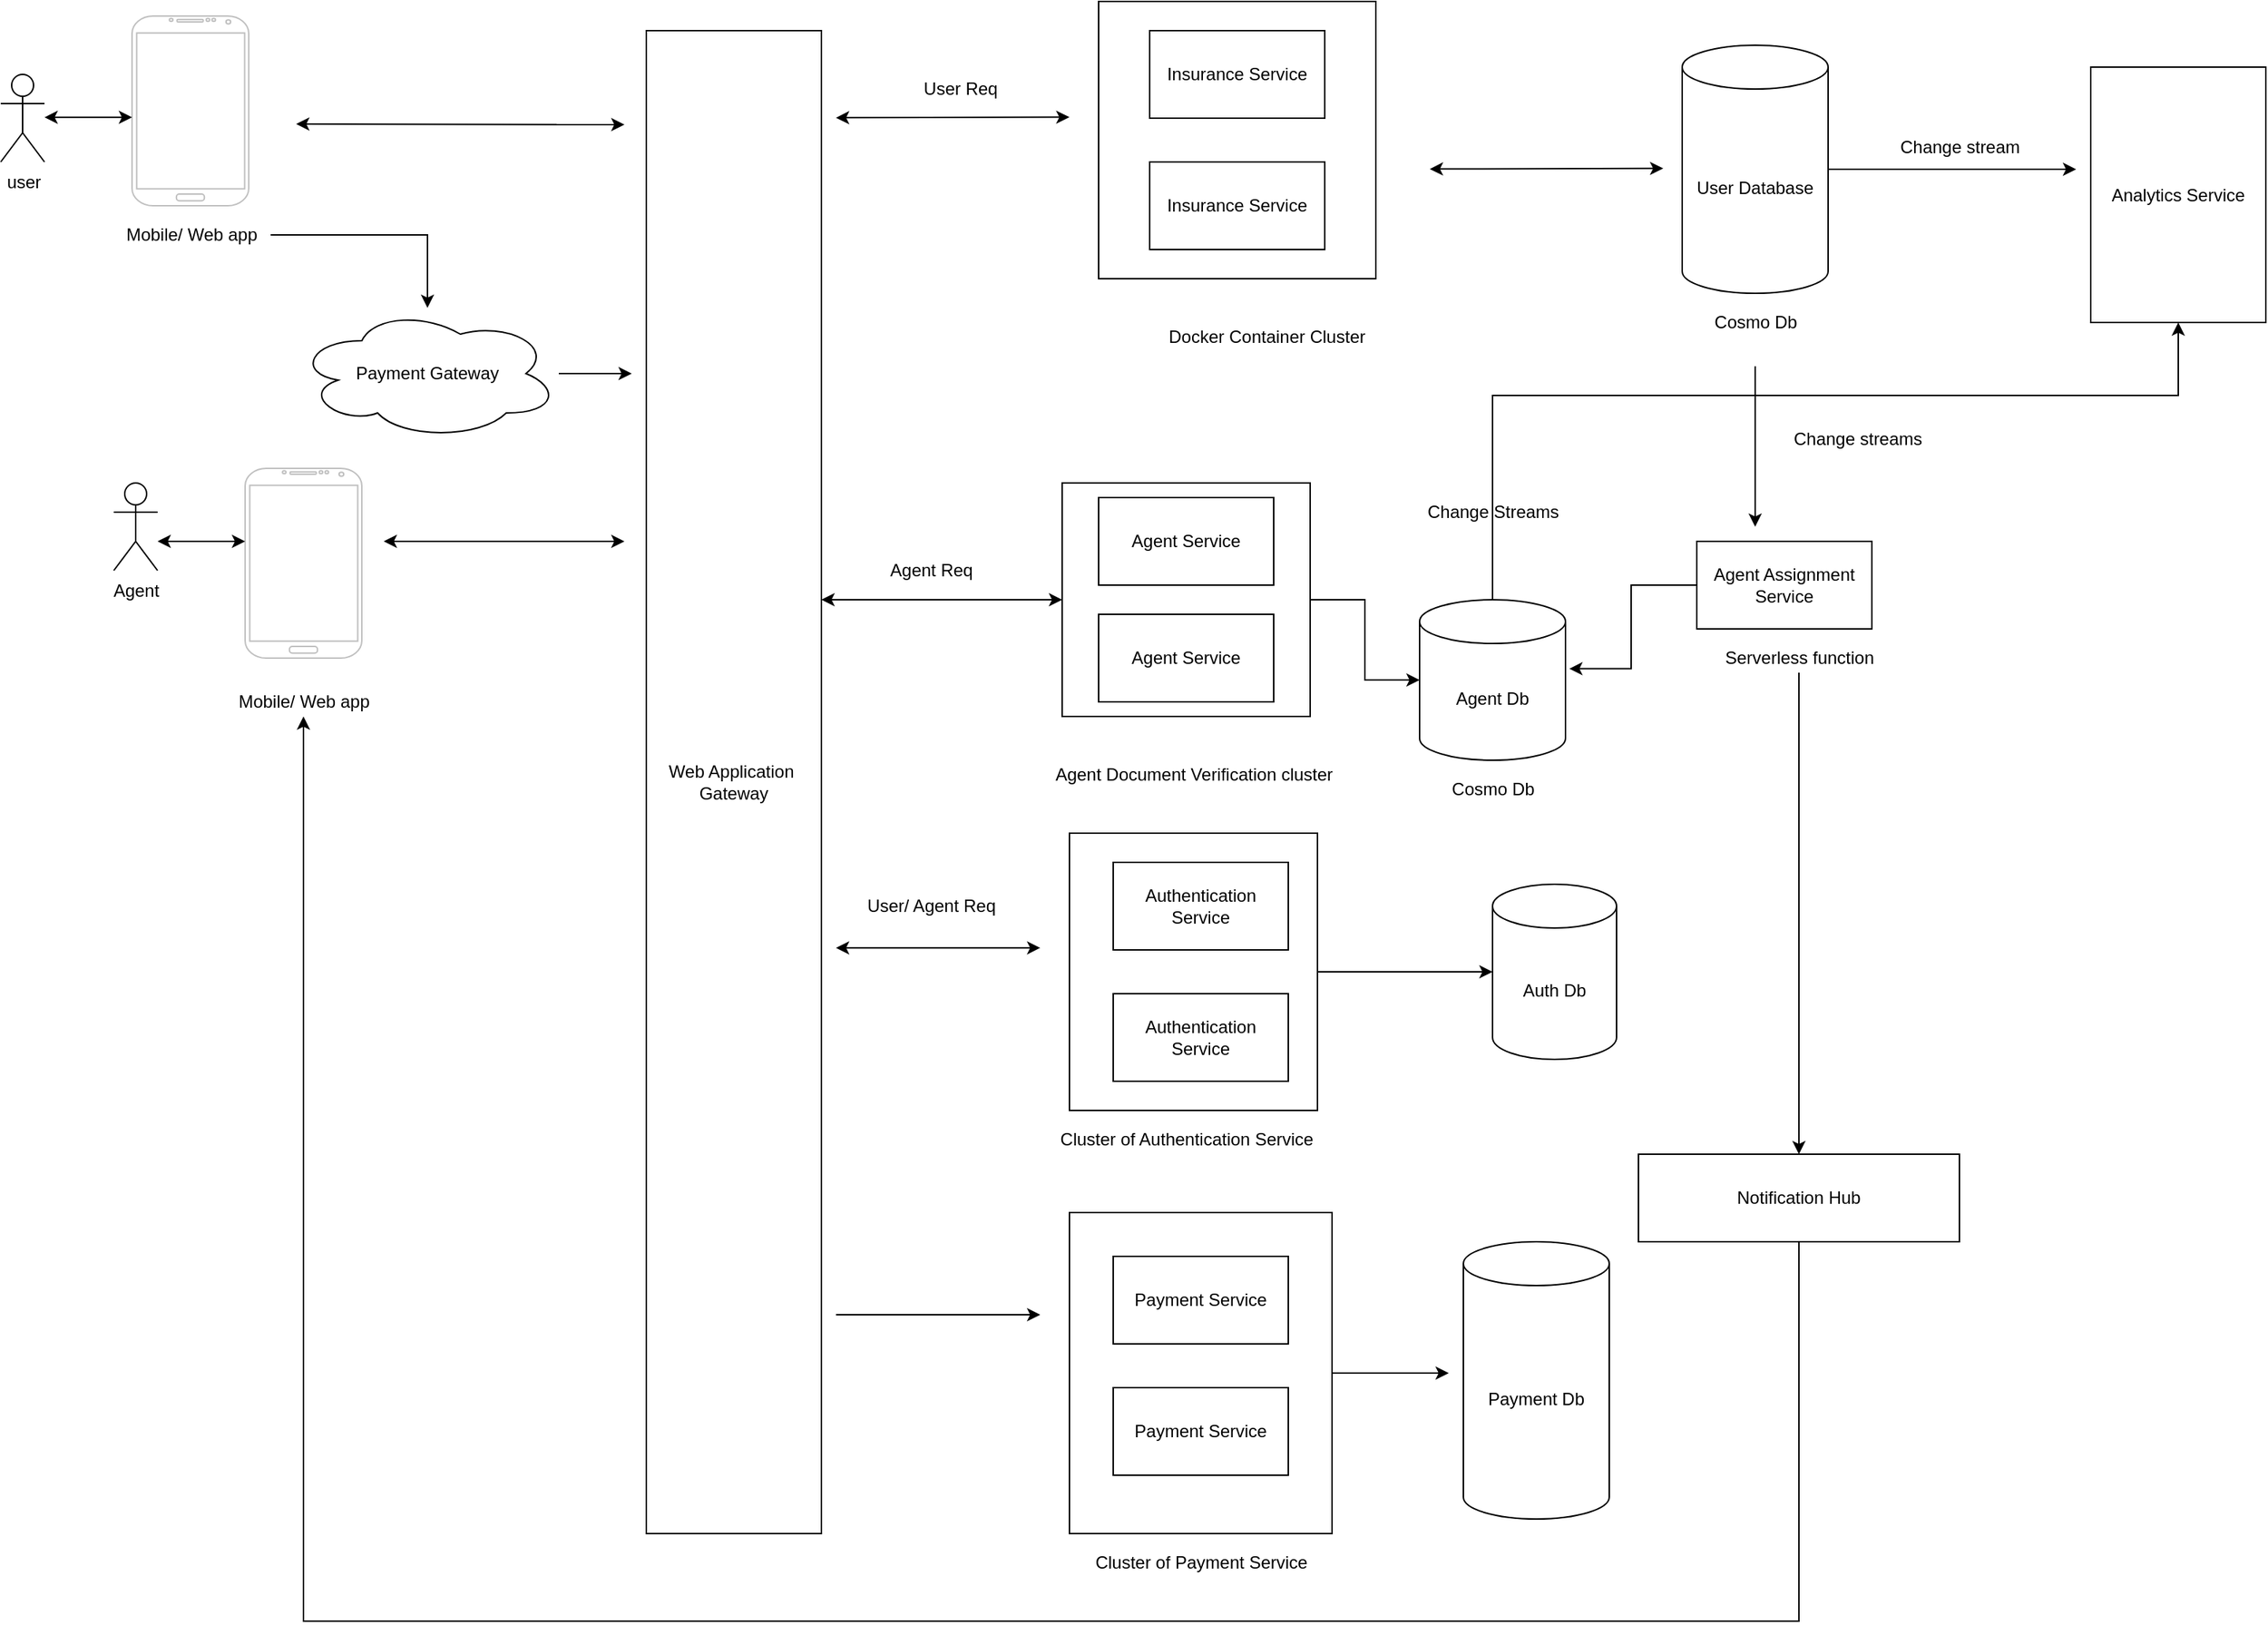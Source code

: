 <mxfile version="13.9.3" type="github"><diagram id="NyFHBG3tS3DJJaAHor2m" name="Page-1"><mxGraphModel dx="2464" dy="893" grid="1" gridSize="10" guides="1" tooltips="1" connect="1" arrows="1" fold="1" page="1" pageScale="1" pageWidth="827" pageHeight="1169" math="0" shadow="0"><root><mxCell id="0"/><mxCell id="1" parent="0"/><mxCell id="523bSIM_VYliNhW8W_xu-4" value="Web Application&amp;nbsp;&lt;br&gt;Gateway" style="rounded=0;whiteSpace=wrap;html=1;" vertex="1" parent="1"><mxGeometry x="290" y="50" width="120" height="1030" as="geometry"/></mxCell><mxCell id="523bSIM_VYliNhW8W_xu-5" value="user&lt;br&gt;" style="shape=umlActor;verticalLabelPosition=bottom;verticalAlign=top;html=1;outlineConnect=0;" vertex="1" parent="1"><mxGeometry x="-152.5" y="80" width="30" height="60" as="geometry"/></mxCell><mxCell id="523bSIM_VYliNhW8W_xu-6" value="" style="verticalLabelPosition=bottom;verticalAlign=top;html=1;shadow=0;dashed=0;strokeWidth=1;shape=mxgraph.android.phone2;strokeColor=#c0c0c0;" vertex="1" parent="1"><mxGeometry x="-62.5" y="40" width="80" height="130" as="geometry"/></mxCell><mxCell id="523bSIM_VYliNhW8W_xu-47" style="edgeStyle=orthogonalEdgeStyle;rounded=0;orthogonalLoop=1;jettySize=auto;html=1;" edge="1" parent="1" source="523bSIM_VYliNhW8W_xu-7" target="523bSIM_VYliNhW8W_xu-46"><mxGeometry relative="1" as="geometry"/></mxCell><mxCell id="523bSIM_VYliNhW8W_xu-7" value="Mobile/ Web app" style="text;html=1;align=center;verticalAlign=middle;resizable=0;points=[];autosize=1;" vertex="1" parent="1"><mxGeometry x="-77.5" y="180" width="110" height="20" as="geometry"/></mxCell><mxCell id="523bSIM_VYliNhW8W_xu-9" value="" style="endArrow=classic;startArrow=classic;html=1;" edge="1" parent="1"><mxGeometry width="50" height="50" relative="1" as="geometry"><mxPoint x="-122.5" y="109.41" as="sourcePoint"/><mxPoint x="-62.5" y="109.41" as="targetPoint"/></mxGeometry></mxCell><mxCell id="523bSIM_VYliNhW8W_xu-10" value="" style="endArrow=classic;startArrow=classic;html=1;" edge="1" parent="1"><mxGeometry width="50" height="50" relative="1" as="geometry"><mxPoint x="50" y="114" as="sourcePoint"/><mxPoint x="275" y="114.41" as="targetPoint"/></mxGeometry></mxCell><mxCell id="523bSIM_VYliNhW8W_xu-11" value="Agent" style="shape=umlActor;verticalLabelPosition=bottom;verticalAlign=top;html=1;outlineConnect=0;" vertex="1" parent="1"><mxGeometry x="-75" y="360" width="30" height="60" as="geometry"/></mxCell><mxCell id="523bSIM_VYliNhW8W_xu-13" value="" style="verticalLabelPosition=bottom;verticalAlign=top;html=1;shadow=0;dashed=0;strokeWidth=1;shape=mxgraph.android.phone2;strokeColor=#c0c0c0;" vertex="1" parent="1"><mxGeometry x="15" y="350" width="80" height="130" as="geometry"/></mxCell><mxCell id="523bSIM_VYliNhW8W_xu-15" value="" style="endArrow=classic;startArrow=classic;html=1;" edge="1" parent="1"><mxGeometry width="50" height="50" relative="1" as="geometry"><mxPoint x="-45" y="400.0" as="sourcePoint"/><mxPoint x="15" y="400.0" as="targetPoint"/></mxGeometry></mxCell><mxCell id="523bSIM_VYliNhW8W_xu-16" value="" style="endArrow=classic;startArrow=classic;html=1;" edge="1" parent="1"><mxGeometry width="50" height="50" relative="1" as="geometry"><mxPoint x="110" y="400" as="sourcePoint"/><mxPoint x="275" y="400.0" as="targetPoint"/></mxGeometry></mxCell><mxCell id="523bSIM_VYliNhW8W_xu-17" value="Mobile/ Web app" style="text;html=1;align=center;verticalAlign=middle;resizable=0;points=[];autosize=1;" vertex="1" parent="1"><mxGeometry y="500" width="110" height="20" as="geometry"/></mxCell><mxCell id="523bSIM_VYliNhW8W_xu-19" value="" style="endArrow=classic;startArrow=classic;html=1;entryX=0;entryY=0.5;entryDx=0;entryDy=0;" edge="1" parent="1" target="523bSIM_VYliNhW8W_xu-49"><mxGeometry width="50" height="50" relative="1" as="geometry"><mxPoint x="410" y="440" as="sourcePoint"/><mxPoint x="550" y="450" as="targetPoint"/></mxGeometry></mxCell><mxCell id="523bSIM_VYliNhW8W_xu-20" value="Agent Req" style="text;html=1;align=center;verticalAlign=middle;resizable=0;points=[];autosize=1;" vertex="1" parent="1"><mxGeometry x="450" y="410" width="70" height="20" as="geometry"/></mxCell><mxCell id="523bSIM_VYliNhW8W_xu-21" value="" style="endArrow=classic;startArrow=classic;html=1;" edge="1" parent="1"><mxGeometry width="50" height="50" relative="1" as="geometry"><mxPoint x="420" y="109.7" as="sourcePoint"/><mxPoint x="580" y="109.29" as="targetPoint"/></mxGeometry></mxCell><mxCell id="523bSIM_VYliNhW8W_xu-22" value="User Req" style="text;html=1;align=center;verticalAlign=middle;resizable=0;points=[];autosize=1;" vertex="1" parent="1"><mxGeometry x="470" y="80" width="70" height="20" as="geometry"/></mxCell><mxCell id="523bSIM_VYliNhW8W_xu-23" value="" style="whiteSpace=wrap;html=1;aspect=fixed;" vertex="1" parent="1"><mxGeometry x="600" y="30" width="190" height="190" as="geometry"/></mxCell><mxCell id="523bSIM_VYliNhW8W_xu-24" value="Insurance Service" style="rounded=0;whiteSpace=wrap;html=1;" vertex="1" parent="1"><mxGeometry x="635" y="50" width="120" height="60" as="geometry"/></mxCell><mxCell id="523bSIM_VYliNhW8W_xu-25" value="Insurance Service" style="rounded=0;whiteSpace=wrap;html=1;" vertex="1" parent="1"><mxGeometry x="635" y="140" width="120" height="60" as="geometry"/></mxCell><mxCell id="523bSIM_VYliNhW8W_xu-28" value="" style="endArrow=classic;startArrow=classic;html=1;" edge="1" parent="1"><mxGeometry width="50" height="50" relative="1" as="geometry"><mxPoint x="827" y="144.82" as="sourcePoint"/><mxPoint x="987" y="144.41" as="targetPoint"/></mxGeometry></mxCell><mxCell id="523bSIM_VYliNhW8W_xu-29" value="Docker Container Cluster" style="text;html=1;align=center;verticalAlign=middle;resizable=0;points=[];autosize=1;" vertex="1" parent="1"><mxGeometry x="640" y="250" width="150" height="20" as="geometry"/></mxCell><mxCell id="523bSIM_VYliNhW8W_xu-31" style="edgeStyle=orthogonalEdgeStyle;rounded=0;orthogonalLoop=1;jettySize=auto;html=1;" edge="1" parent="1"><mxGeometry relative="1" as="geometry"><mxPoint x="1050" y="390" as="targetPoint"/><mxPoint x="1050" y="280" as="sourcePoint"/></mxGeometry></mxCell><mxCell id="523bSIM_VYliNhW8W_xu-54" style="edgeStyle=orthogonalEdgeStyle;rounded=0;orthogonalLoop=1;jettySize=auto;html=1;" edge="1" parent="1" source="523bSIM_VYliNhW8W_xu-30"><mxGeometry relative="1" as="geometry"><mxPoint x="1270" y="145" as="targetPoint"/></mxGeometry></mxCell><mxCell id="523bSIM_VYliNhW8W_xu-30" value="User Database" style="shape=cylinder3;whiteSpace=wrap;html=1;boundedLbl=1;backgroundOutline=1;size=15;" vertex="1" parent="1"><mxGeometry x="1000" y="60" width="100" height="170" as="geometry"/></mxCell><mxCell id="523bSIM_VYliNhW8W_xu-39" style="edgeStyle=orthogonalEdgeStyle;rounded=0;orthogonalLoop=1;jettySize=auto;html=1;entryX=1.026;entryY=0.43;entryDx=0;entryDy=0;entryPerimeter=0;" edge="1" parent="1" source="523bSIM_VYliNhW8W_xu-32" target="523bSIM_VYliNhW8W_xu-34"><mxGeometry relative="1" as="geometry"/></mxCell><mxCell id="523bSIM_VYliNhW8W_xu-32" value="Agent Assignment Service" style="rounded=0;whiteSpace=wrap;html=1;" vertex="1" parent="1"><mxGeometry x="1010" y="400" width="120" height="60" as="geometry"/></mxCell><mxCell id="523bSIM_VYliNhW8W_xu-57" style="edgeStyle=orthogonalEdgeStyle;rounded=0;orthogonalLoop=1;jettySize=auto;html=1;" edge="1" parent="1" source="523bSIM_VYliNhW8W_xu-34" target="523bSIM_VYliNhW8W_xu-55"><mxGeometry relative="1" as="geometry"><mxPoint x="920" y="420" as="targetPoint"/><Array as="points"><mxPoint x="870" y="300"/><mxPoint x="1340" y="300"/></Array></mxGeometry></mxCell><mxCell id="523bSIM_VYliNhW8W_xu-34" value="Agent Db" style="shape=cylinder3;whiteSpace=wrap;html=1;boundedLbl=1;backgroundOutline=1;size=15;" vertex="1" parent="1"><mxGeometry x="820" y="440" width="100" height="110" as="geometry"/></mxCell><mxCell id="523bSIM_VYliNhW8W_xu-42" style="edgeStyle=orthogonalEdgeStyle;rounded=0;orthogonalLoop=1;jettySize=auto;html=1;entryX=0.5;entryY=0;entryDx=0;entryDy=0;" edge="1" parent="1" source="523bSIM_VYliNhW8W_xu-36" target="523bSIM_VYliNhW8W_xu-43"><mxGeometry relative="1" as="geometry"><mxPoint x="1080.0" y="570" as="targetPoint"/></mxGeometry></mxCell><mxCell id="523bSIM_VYliNhW8W_xu-36" value="Serverless function" style="text;html=1;align=center;verticalAlign=middle;resizable=0;points=[];autosize=1;" vertex="1" parent="1"><mxGeometry x="1020" y="470" width="120" height="20" as="geometry"/></mxCell><mxCell id="523bSIM_VYliNhW8W_xu-37" value="Cosmo Db" style="text;html=1;align=center;verticalAlign=middle;resizable=0;points=[];autosize=1;" vertex="1" parent="1"><mxGeometry x="1015" y="240" width="70" height="20" as="geometry"/></mxCell><mxCell id="523bSIM_VYliNhW8W_xu-38" value="Change streams" style="text;html=1;align=center;verticalAlign=middle;resizable=0;points=[];autosize=1;rotation=0;" vertex="1" parent="1"><mxGeometry x="1070" y="320" width="100" height="20" as="geometry"/></mxCell><mxCell id="523bSIM_VYliNhW8W_xu-44" style="edgeStyle=orthogonalEdgeStyle;rounded=0;orthogonalLoop=1;jettySize=auto;html=1;" edge="1" parent="1" source="523bSIM_VYliNhW8W_xu-43" target="523bSIM_VYliNhW8W_xu-17"><mxGeometry relative="1" as="geometry"><Array as="points"><mxPoint x="1080" y="1140"/><mxPoint x="55" y="1140"/></Array></mxGeometry></mxCell><mxCell id="523bSIM_VYliNhW8W_xu-43" value="Notification Hub" style="rounded=0;whiteSpace=wrap;html=1;" vertex="1" parent="1"><mxGeometry x="970" y="820" width="220" height="60" as="geometry"/></mxCell><mxCell id="523bSIM_VYliNhW8W_xu-45" value="Agent Document Verification cluster" style="text;html=1;align=center;verticalAlign=middle;resizable=0;points=[];autosize=1;" vertex="1" parent="1"><mxGeometry x="560" y="550" width="210" height="20" as="geometry"/></mxCell><mxCell id="523bSIM_VYliNhW8W_xu-48" style="edgeStyle=orthogonalEdgeStyle;rounded=0;orthogonalLoop=1;jettySize=auto;html=1;" edge="1" parent="1" source="523bSIM_VYliNhW8W_xu-46"><mxGeometry relative="1" as="geometry"><mxPoint x="280" y="285" as="targetPoint"/></mxGeometry></mxCell><mxCell id="523bSIM_VYliNhW8W_xu-46" value="Payment Gateway" style="ellipse;shape=cloud;whiteSpace=wrap;html=1;" vertex="1" parent="1"><mxGeometry x="50" y="240" width="180" height="90" as="geometry"/></mxCell><mxCell id="523bSIM_VYliNhW8W_xu-53" style="edgeStyle=orthogonalEdgeStyle;rounded=0;orthogonalLoop=1;jettySize=auto;html=1;" edge="1" parent="1" source="523bSIM_VYliNhW8W_xu-49" target="523bSIM_VYliNhW8W_xu-34"><mxGeometry relative="1" as="geometry"/></mxCell><mxCell id="523bSIM_VYliNhW8W_xu-49" value="" style="rounded=0;whiteSpace=wrap;html=1;" vertex="1" parent="1"><mxGeometry x="575" y="360" width="170" height="160" as="geometry"/></mxCell><mxCell id="523bSIM_VYliNhW8W_xu-50" value="Agent Service" style="rounded=0;whiteSpace=wrap;html=1;" vertex="1" parent="1"><mxGeometry x="600" y="370" width="120" height="60" as="geometry"/></mxCell><mxCell id="523bSIM_VYliNhW8W_xu-51" value="Agent Service" style="rounded=0;whiteSpace=wrap;html=1;" vertex="1" parent="1"><mxGeometry x="600" y="450" width="120" height="60" as="geometry"/></mxCell><mxCell id="523bSIM_VYliNhW8W_xu-55" value="Analytics Service" style="rounded=0;whiteSpace=wrap;html=1;" vertex="1" parent="1"><mxGeometry x="1280" y="75" width="120" height="175" as="geometry"/></mxCell><mxCell id="523bSIM_VYliNhW8W_xu-56" value="Change stream" style="text;html=1;align=center;verticalAlign=middle;resizable=0;points=[];autosize=1;" vertex="1" parent="1"><mxGeometry x="1140" y="120" width="100" height="20" as="geometry"/></mxCell><mxCell id="523bSIM_VYliNhW8W_xu-58" value="Cosmo Db" style="text;html=1;align=center;verticalAlign=middle;resizable=0;points=[];autosize=1;" vertex="1" parent="1"><mxGeometry x="835" y="560" width="70" height="20" as="geometry"/></mxCell><mxCell id="523bSIM_VYliNhW8W_xu-59" value="Change Streams" style="text;html=1;align=center;verticalAlign=middle;resizable=0;points=[];autosize=1;" vertex="1" parent="1"><mxGeometry x="815" y="370" width="110" height="20" as="geometry"/></mxCell><mxCell id="523bSIM_VYliNhW8W_xu-66" style="edgeStyle=orthogonalEdgeStyle;rounded=0;orthogonalLoop=1;jettySize=auto;html=1;" edge="1" parent="1" source="523bSIM_VYliNhW8W_xu-60" target="523bSIM_VYliNhW8W_xu-65"><mxGeometry relative="1" as="geometry"/></mxCell><mxCell id="523bSIM_VYliNhW8W_xu-60" value="" style="rounded=0;whiteSpace=wrap;html=1;" vertex="1" parent="1"><mxGeometry x="580" y="600" width="170" height="190" as="geometry"/></mxCell><mxCell id="523bSIM_VYliNhW8W_xu-61" value="Authentication Service" style="rounded=0;whiteSpace=wrap;html=1;" vertex="1" parent="1"><mxGeometry x="610" y="620" width="120" height="60" as="geometry"/></mxCell><mxCell id="523bSIM_VYliNhW8W_xu-62" value="Authentication Service" style="rounded=0;whiteSpace=wrap;html=1;" vertex="1" parent="1"><mxGeometry x="610" y="710" width="120" height="60" as="geometry"/></mxCell><mxCell id="523bSIM_VYliNhW8W_xu-63" value="Cluster of Authentication Service" style="text;html=1;align=center;verticalAlign=middle;resizable=0;points=[];autosize=1;" vertex="1" parent="1"><mxGeometry x="565" y="800" width="190" height="20" as="geometry"/></mxCell><mxCell id="523bSIM_VYliNhW8W_xu-64" value="" style="endArrow=classic;startArrow=classic;html=1;" edge="1" parent="1"><mxGeometry width="50" height="50" relative="1" as="geometry"><mxPoint x="560" y="678.57" as="sourcePoint"/><mxPoint x="420" y="678.57" as="targetPoint"/></mxGeometry></mxCell><mxCell id="523bSIM_VYliNhW8W_xu-65" value="Auth Db" style="shape=cylinder3;whiteSpace=wrap;html=1;boundedLbl=1;backgroundOutline=1;size=15;" vertex="1" parent="1"><mxGeometry x="870" y="635" width="85" height="120" as="geometry"/></mxCell><mxCell id="523bSIM_VYliNhW8W_xu-68" value="User/ Agent Req" style="text;html=1;align=center;verticalAlign=middle;resizable=0;points=[];autosize=1;" vertex="1" parent="1"><mxGeometry x="435" y="640" width="100" height="20" as="geometry"/></mxCell><mxCell id="523bSIM_VYliNhW8W_xu-75" style="edgeStyle=orthogonalEdgeStyle;rounded=0;orthogonalLoop=1;jettySize=auto;html=1;" edge="1" parent="1" source="523bSIM_VYliNhW8W_xu-69"><mxGeometry relative="1" as="geometry"><mxPoint x="840" y="970" as="targetPoint"/></mxGeometry></mxCell><mxCell id="523bSIM_VYliNhW8W_xu-69" value="" style="rounded=0;whiteSpace=wrap;html=1;" vertex="1" parent="1"><mxGeometry x="580" y="860" width="180" height="220" as="geometry"/></mxCell><mxCell id="523bSIM_VYliNhW8W_xu-70" value="Payment Service" style="rounded=0;whiteSpace=wrap;html=1;" vertex="1" parent="1"><mxGeometry x="610" y="890" width="120" height="60" as="geometry"/></mxCell><mxCell id="523bSIM_VYliNhW8W_xu-71" value="Payment Service" style="rounded=0;whiteSpace=wrap;html=1;" vertex="1" parent="1"><mxGeometry x="610" y="980" width="120" height="60" as="geometry"/></mxCell><mxCell id="523bSIM_VYliNhW8W_xu-72" value="Cluster of Payment Service" style="text;html=1;align=center;verticalAlign=middle;resizable=0;points=[];autosize=1;" vertex="1" parent="1"><mxGeometry x="590" y="1090" width="160" height="20" as="geometry"/></mxCell><mxCell id="523bSIM_VYliNhW8W_xu-73" value="" style="endArrow=classic;html=1;" edge="1" parent="1"><mxGeometry width="50" height="50" relative="1" as="geometry"><mxPoint x="420" y="930" as="sourcePoint"/><mxPoint x="560" y="930" as="targetPoint"/></mxGeometry></mxCell><mxCell id="523bSIM_VYliNhW8W_xu-74" value="Payment Db" style="shape=cylinder3;whiteSpace=wrap;html=1;boundedLbl=1;backgroundOutline=1;size=15;" vertex="1" parent="1"><mxGeometry x="850" y="880" width="100" height="190" as="geometry"/></mxCell></root></mxGraphModel></diagram></mxfile>